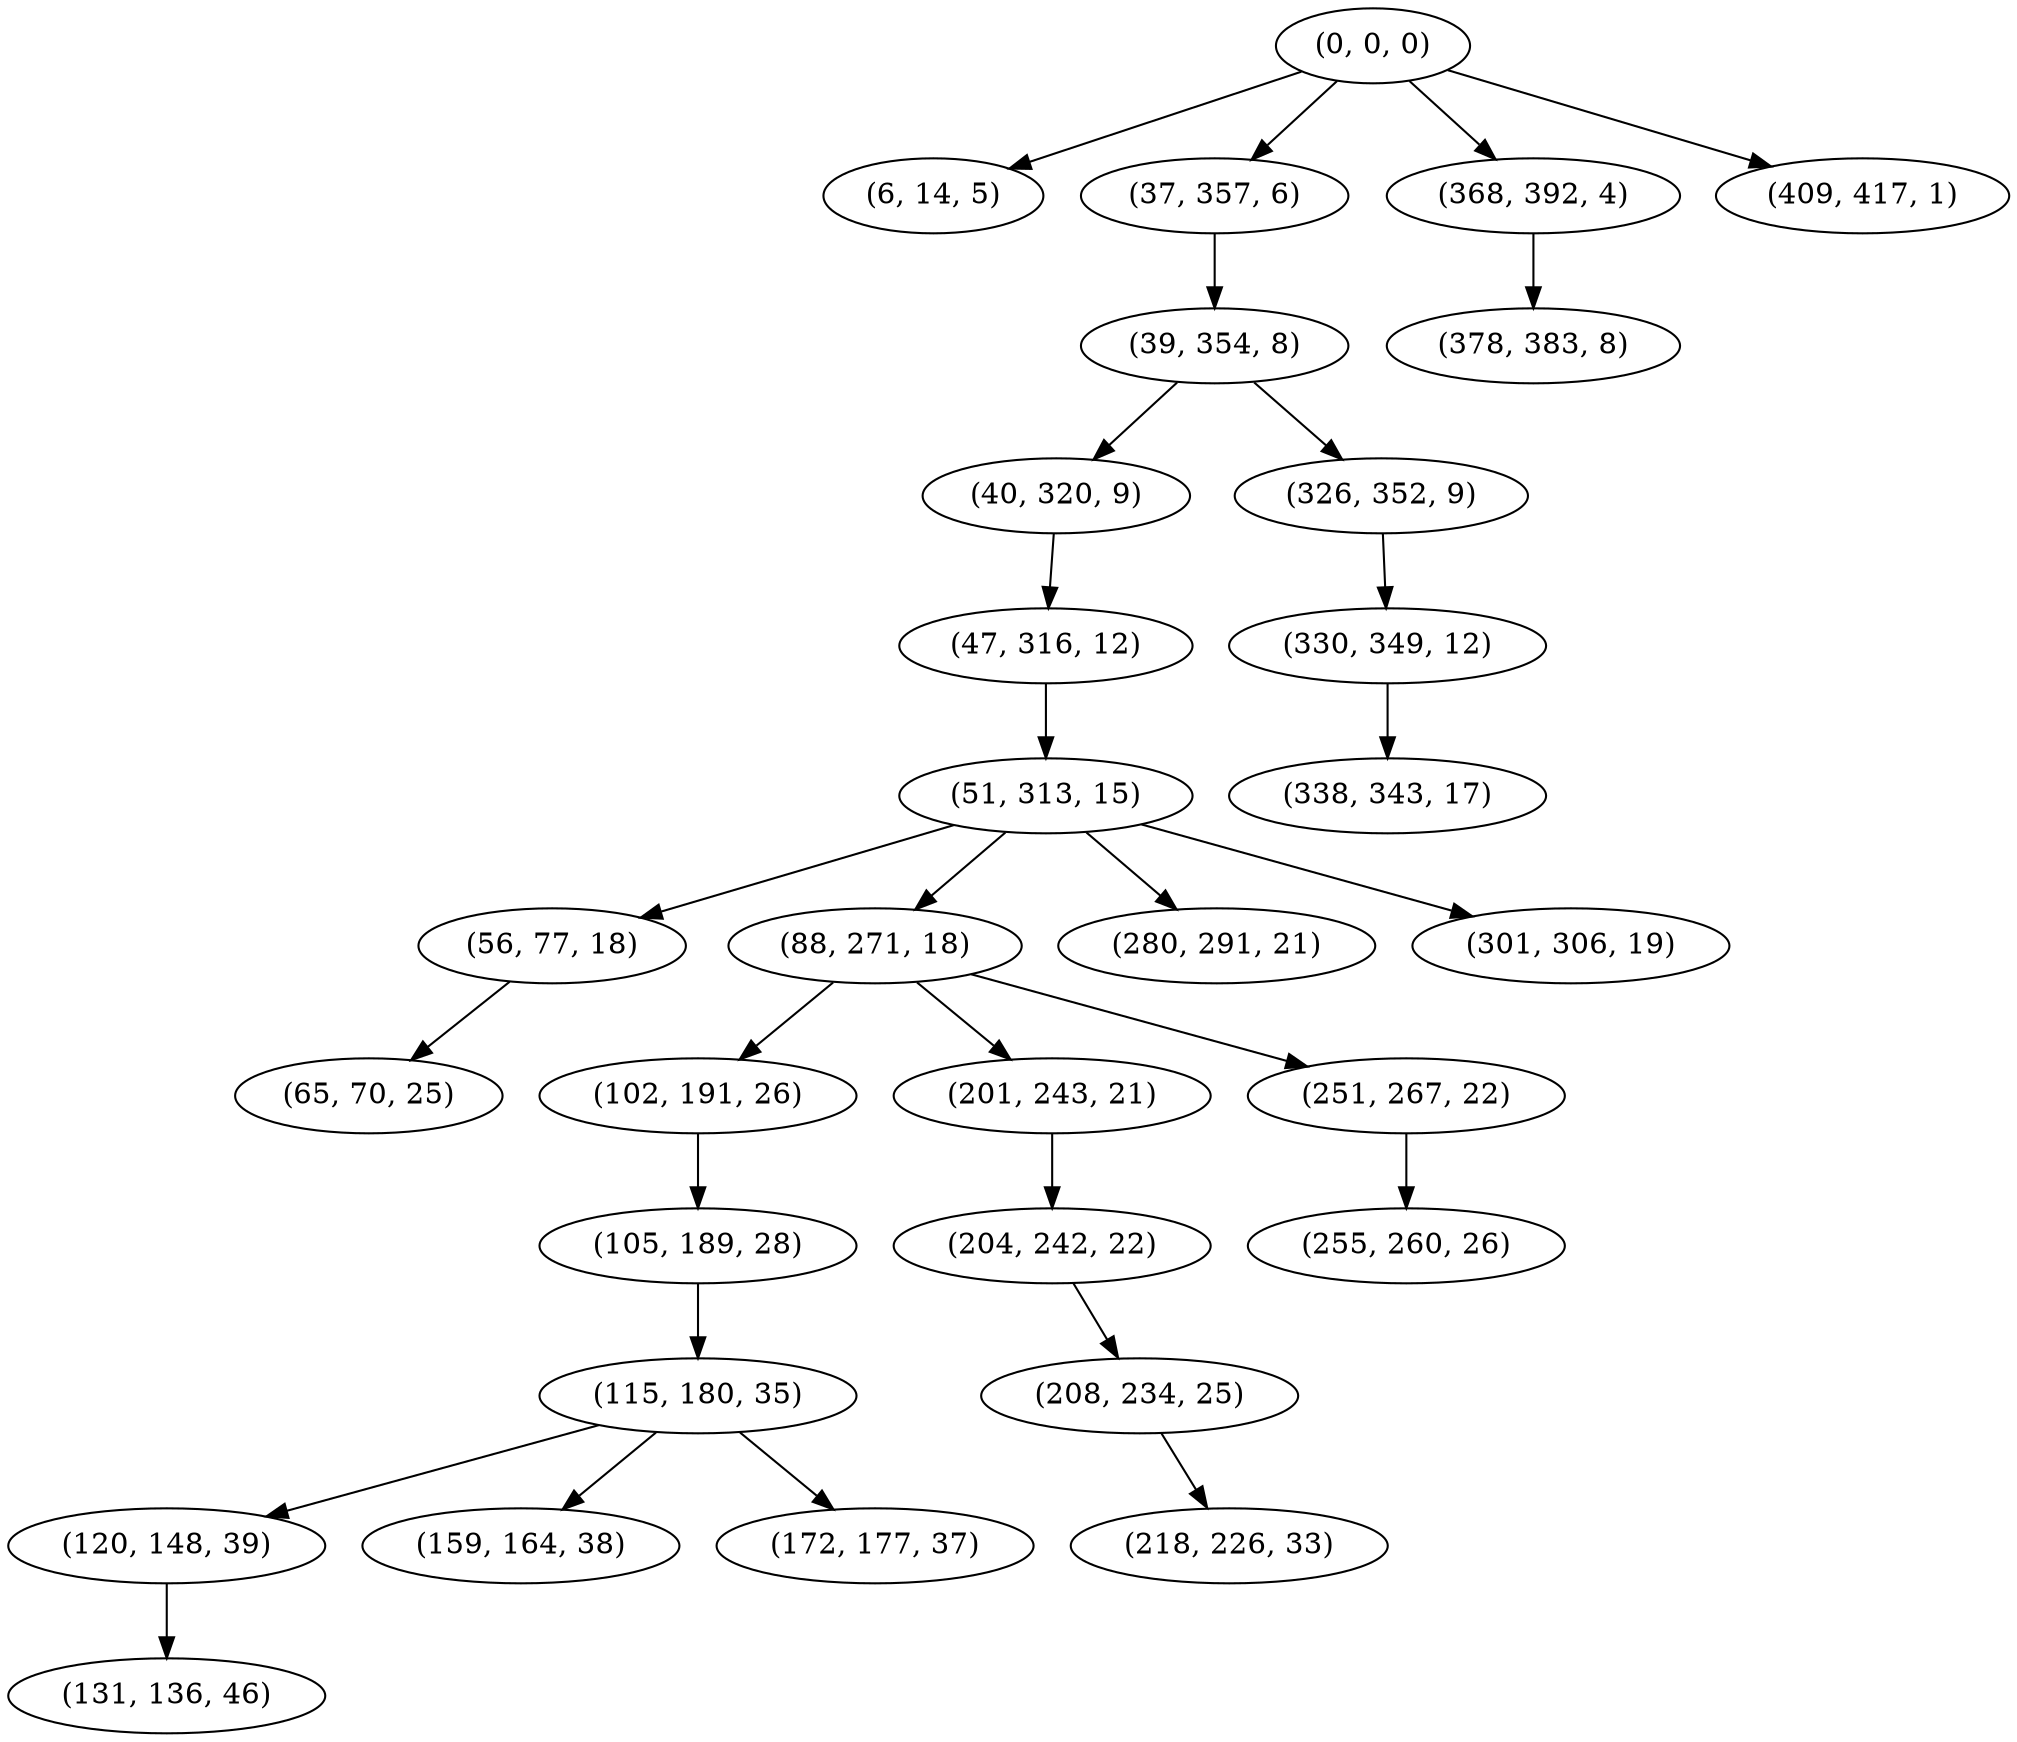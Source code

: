 digraph tree {
    "(0, 0, 0)";
    "(6, 14, 5)";
    "(37, 357, 6)";
    "(39, 354, 8)";
    "(40, 320, 9)";
    "(47, 316, 12)";
    "(51, 313, 15)";
    "(56, 77, 18)";
    "(65, 70, 25)";
    "(88, 271, 18)";
    "(102, 191, 26)";
    "(105, 189, 28)";
    "(115, 180, 35)";
    "(120, 148, 39)";
    "(131, 136, 46)";
    "(159, 164, 38)";
    "(172, 177, 37)";
    "(201, 243, 21)";
    "(204, 242, 22)";
    "(208, 234, 25)";
    "(218, 226, 33)";
    "(251, 267, 22)";
    "(255, 260, 26)";
    "(280, 291, 21)";
    "(301, 306, 19)";
    "(326, 352, 9)";
    "(330, 349, 12)";
    "(338, 343, 17)";
    "(368, 392, 4)";
    "(378, 383, 8)";
    "(409, 417, 1)";
    "(0, 0, 0)" -> "(6, 14, 5)";
    "(0, 0, 0)" -> "(37, 357, 6)";
    "(0, 0, 0)" -> "(368, 392, 4)";
    "(0, 0, 0)" -> "(409, 417, 1)";
    "(37, 357, 6)" -> "(39, 354, 8)";
    "(39, 354, 8)" -> "(40, 320, 9)";
    "(39, 354, 8)" -> "(326, 352, 9)";
    "(40, 320, 9)" -> "(47, 316, 12)";
    "(47, 316, 12)" -> "(51, 313, 15)";
    "(51, 313, 15)" -> "(56, 77, 18)";
    "(51, 313, 15)" -> "(88, 271, 18)";
    "(51, 313, 15)" -> "(280, 291, 21)";
    "(51, 313, 15)" -> "(301, 306, 19)";
    "(56, 77, 18)" -> "(65, 70, 25)";
    "(88, 271, 18)" -> "(102, 191, 26)";
    "(88, 271, 18)" -> "(201, 243, 21)";
    "(88, 271, 18)" -> "(251, 267, 22)";
    "(102, 191, 26)" -> "(105, 189, 28)";
    "(105, 189, 28)" -> "(115, 180, 35)";
    "(115, 180, 35)" -> "(120, 148, 39)";
    "(115, 180, 35)" -> "(159, 164, 38)";
    "(115, 180, 35)" -> "(172, 177, 37)";
    "(120, 148, 39)" -> "(131, 136, 46)";
    "(201, 243, 21)" -> "(204, 242, 22)";
    "(204, 242, 22)" -> "(208, 234, 25)";
    "(208, 234, 25)" -> "(218, 226, 33)";
    "(251, 267, 22)" -> "(255, 260, 26)";
    "(326, 352, 9)" -> "(330, 349, 12)";
    "(330, 349, 12)" -> "(338, 343, 17)";
    "(368, 392, 4)" -> "(378, 383, 8)";
}
